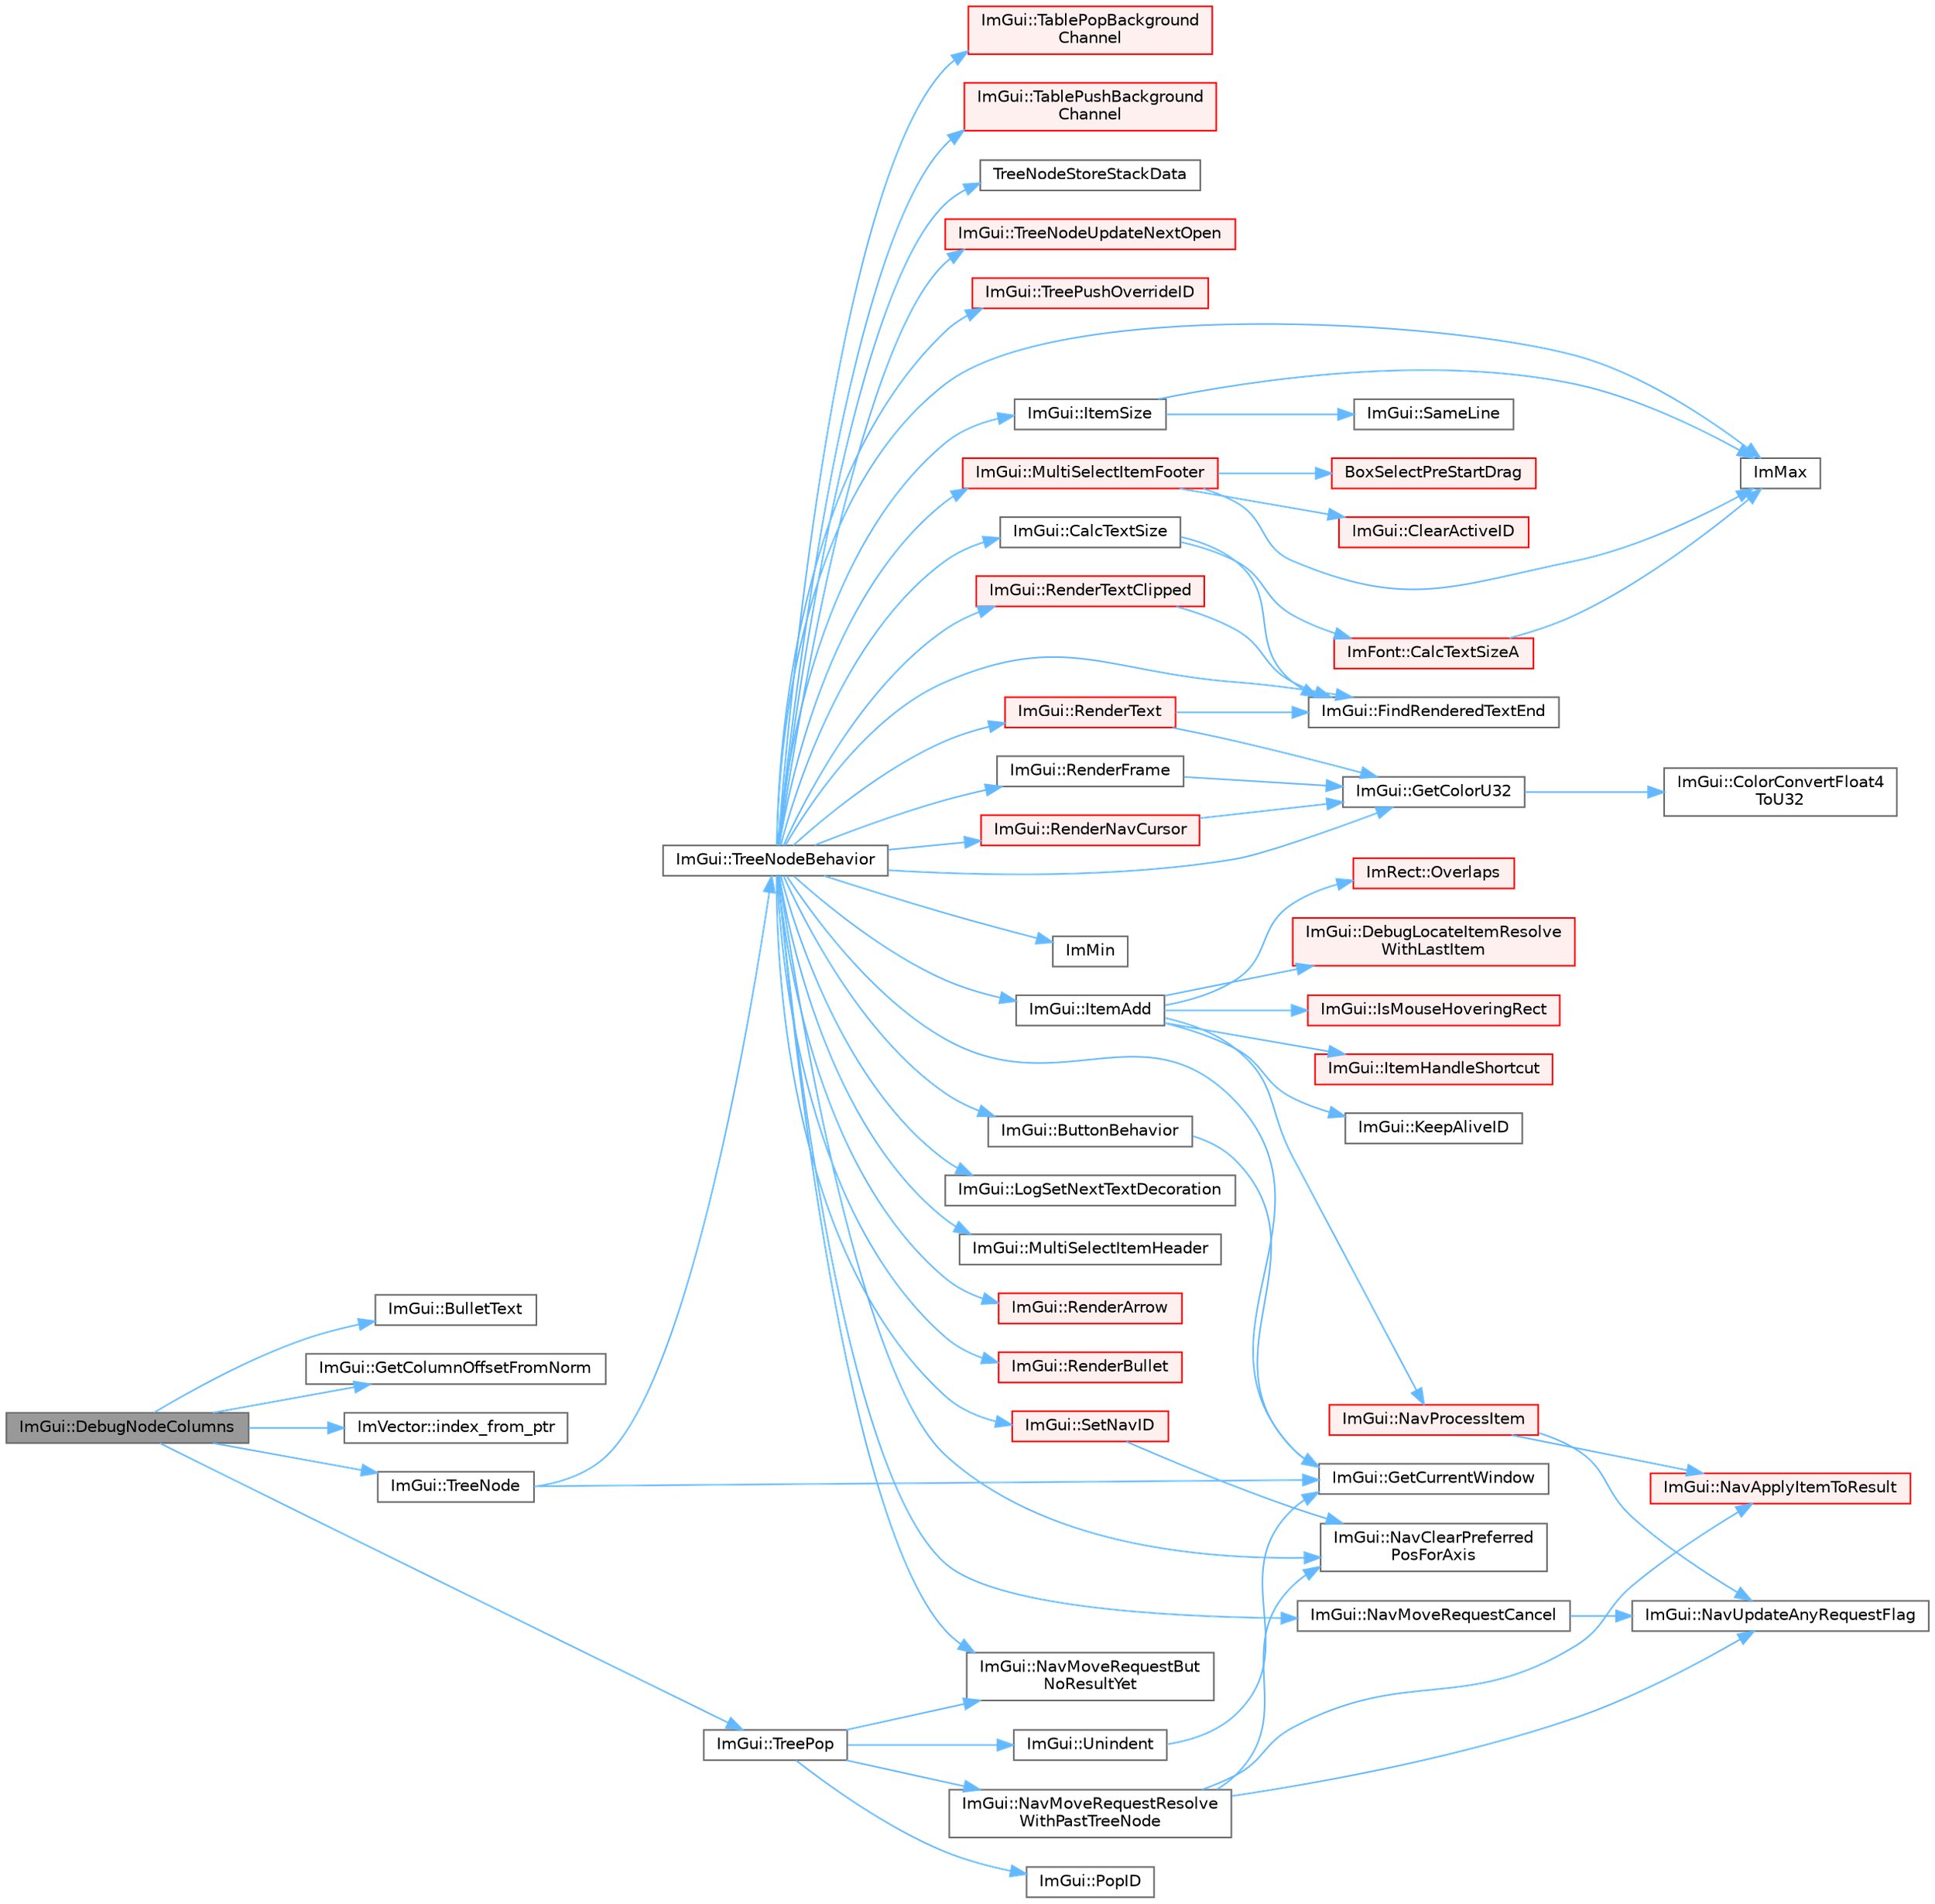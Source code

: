 digraph "ImGui::DebugNodeColumns"
{
 // LATEX_PDF_SIZE
  bgcolor="transparent";
  edge [fontname=Helvetica,fontsize=10,labelfontname=Helvetica,labelfontsize=10];
  node [fontname=Helvetica,fontsize=10,shape=box,height=0.2,width=0.4];
  rankdir="LR";
  Node1 [id="Node000001",label="ImGui::DebugNodeColumns",height=0.2,width=0.4,color="gray40", fillcolor="grey60", style="filled", fontcolor="black",tooltip=" "];
  Node1 -> Node2 [id="edge68_Node000001_Node000002",color="steelblue1",style="solid",tooltip=" "];
  Node2 [id="Node000002",label="ImGui::BulletText",height=0.2,width=0.4,color="grey40", fillcolor="white", style="filled",URL="$namespace_im_gui.html#af8d34d563b17c683943a0fa7bf5807bc",tooltip=" "];
  Node1 -> Node3 [id="edge69_Node000001_Node000003",color="steelblue1",style="solid",tooltip=" "];
  Node3 [id="Node000003",label="ImGui::GetColumnOffsetFromNorm",height=0.2,width=0.4,color="grey40", fillcolor="white", style="filled",URL="$namespace_im_gui.html#a81693b00fc61ae1f7791e5e84108de54",tooltip=" "];
  Node1 -> Node4 [id="edge70_Node000001_Node000004",color="steelblue1",style="solid",tooltip=" "];
  Node4 [id="Node000004",label="ImVector::index_from_ptr",height=0.2,width=0.4,color="grey40", fillcolor="white", style="filled",URL="$struct_im_vector.html#a3fd48379f807eeb01fb9da39afa30dc7",tooltip=" "];
  Node1 -> Node5 [id="edge71_Node000001_Node000005",color="steelblue1",style="solid",tooltip=" "];
  Node5 [id="Node000005",label="ImGui::TreeNode",height=0.2,width=0.4,color="grey40", fillcolor="white", style="filled",URL="$namespace_im_gui.html#a4dff507ce8bbe0da9556bb50b1e60d7f",tooltip=" "];
  Node5 -> Node6 [id="edge72_Node000005_Node000006",color="steelblue1",style="solid",tooltip=" "];
  Node6 [id="Node000006",label="ImGui::GetCurrentWindow",height=0.2,width=0.4,color="grey40", fillcolor="white", style="filled",URL="$namespace_im_gui.html#ac452417b5004ca16a814a72cff153526",tooltip=" "];
  Node5 -> Node7 [id="edge73_Node000005_Node000007",color="steelblue1",style="solid",tooltip=" "];
  Node7 [id="Node000007",label="ImGui::TreeNodeBehavior",height=0.2,width=0.4,color="grey40", fillcolor="white", style="filled",URL="$namespace_im_gui.html#a918eabf70d288e93b2519ee1eac2c0b4",tooltip=" "];
  Node7 -> Node8 [id="edge74_Node000007_Node000008",color="steelblue1",style="solid",tooltip=" "];
  Node8 [id="Node000008",label="ImGui::ButtonBehavior",height=0.2,width=0.4,color="grey40", fillcolor="white", style="filled",URL="$namespace_im_gui.html#a65a4f18b1bc8ce0f351687922089f374",tooltip=" "];
  Node8 -> Node6 [id="edge75_Node000008_Node000006",color="steelblue1",style="solid",tooltip=" "];
  Node7 -> Node9 [id="edge76_Node000007_Node000009",color="steelblue1",style="solid",tooltip=" "];
  Node9 [id="Node000009",label="ImGui::CalcTextSize",height=0.2,width=0.4,color="grey40", fillcolor="white", style="filled",URL="$namespace_im_gui.html#a848b9db6cc4a186751c0ecebcaadc33b",tooltip=" "];
  Node9 -> Node10 [id="edge77_Node000009_Node000010",color="steelblue1",style="solid",tooltip=" "];
  Node10 [id="Node000010",label="ImFont::CalcTextSizeA",height=0.2,width=0.4,color="red", fillcolor="#FFF0F0", style="filled",URL="$struct_im_font.html#a418146c00c3dee351a411b952cce5175",tooltip=" "];
  Node10 -> Node17 [id="edge78_Node000010_Node000017",color="steelblue1",style="solid",tooltip=" "];
  Node17 [id="Node000017",label="ImMax",height=0.2,width=0.4,color="grey40", fillcolor="white", style="filled",URL="$imgui__internal_8h.html#a7667efd95147d0422f140917c71a9226",tooltip=" "];
  Node9 -> Node18 [id="edge79_Node000009_Node000018",color="steelblue1",style="solid",tooltip=" "];
  Node18 [id="Node000018",label="ImGui::FindRenderedTextEnd",height=0.2,width=0.4,color="grey40", fillcolor="white", style="filled",URL="$namespace_im_gui.html#a7671e1dbc803a31b06081b52a771d83f",tooltip=" "];
  Node7 -> Node18 [id="edge80_Node000007_Node000018",color="steelblue1",style="solid",tooltip=" "];
  Node7 -> Node19 [id="edge81_Node000007_Node000019",color="steelblue1",style="solid",tooltip=" "];
  Node19 [id="Node000019",label="ImGui::GetColorU32",height=0.2,width=0.4,color="grey40", fillcolor="white", style="filled",URL="$namespace_im_gui.html#a0de2d9bd347d9866511eb8d014e62556",tooltip=" "];
  Node19 -> Node20 [id="edge82_Node000019_Node000020",color="steelblue1",style="solid",tooltip=" "];
  Node20 [id="Node000020",label="ImGui::ColorConvertFloat4\lToU32",height=0.2,width=0.4,color="grey40", fillcolor="white", style="filled",URL="$namespace_im_gui.html#abe2691de0b1a71c774ab24cc91564a94",tooltip=" "];
  Node7 -> Node6 [id="edge83_Node000007_Node000006",color="steelblue1",style="solid",tooltip=" "];
  Node7 -> Node17 [id="edge84_Node000007_Node000017",color="steelblue1",style="solid",tooltip=" "];
  Node7 -> Node16 [id="edge85_Node000007_Node000016",color="steelblue1",style="solid",tooltip=" "];
  Node16 [id="Node000016",label="ImMin",height=0.2,width=0.4,color="grey40", fillcolor="white", style="filled",URL="$imgui__internal_8h.html#a7f9d7828066a9d61b5630adcdf4655d3",tooltip=" "];
  Node7 -> Node21 [id="edge86_Node000007_Node000021",color="steelblue1",style="solid",tooltip=" "];
  Node21 [id="Node000021",label="ImGui::ItemAdd",height=0.2,width=0.4,color="grey40", fillcolor="white", style="filled",URL="$namespace_im_gui.html#a0c2ccafc8d403c02a6590ac21157b9ac",tooltip=" "];
  Node21 -> Node22 [id="edge87_Node000021_Node000022",color="steelblue1",style="solid",tooltip=" "];
  Node22 [id="Node000022",label="ImGui::DebugLocateItemResolve\lWithLastItem",height=0.2,width=0.4,color="red", fillcolor="#FFF0F0", style="filled",URL="$namespace_im_gui.html#ae8ab0d7dfc90af8e82db3ed9e7829219",tooltip=" "];
  Node21 -> Node45 [id="edge88_Node000021_Node000045",color="steelblue1",style="solid",tooltip=" "];
  Node45 [id="Node000045",label="ImGui::IsMouseHoveringRect",height=0.2,width=0.4,color="red", fillcolor="#FFF0F0", style="filled",URL="$namespace_im_gui.html#ae0b8ea0e06c457316d6aed6c5b2a1c25",tooltip=" "];
  Node21 -> Node49 [id="edge89_Node000021_Node000049",color="steelblue1",style="solid",tooltip=" "];
  Node49 [id="Node000049",label="ImGui::ItemHandleShortcut",height=0.2,width=0.4,color="red", fillcolor="#FFF0F0", style="filled",URL="$namespace_im_gui.html#a338deb537666a886cf3ece08c07e9fa9",tooltip=" "];
  Node21 -> Node52 [id="edge90_Node000021_Node000052",color="steelblue1",style="solid",tooltip=" "];
  Node52 [id="Node000052",label="ImGui::KeepAliveID",height=0.2,width=0.4,color="grey40", fillcolor="white", style="filled",URL="$namespace_im_gui.html#a85a245c78a9f7c351636bdad6e60c488",tooltip=" "];
  Node21 -> Node53 [id="edge91_Node000021_Node000053",color="steelblue1",style="solid",tooltip=" "];
  Node53 [id="Node000053",label="ImGui::NavProcessItem",height=0.2,width=0.4,color="red", fillcolor="#FFF0F0", style="filled",URL="$namespace_im_gui.html#aa217c2f0448788f3c064bf828a8f9d8f",tooltip=" "];
  Node53 -> Node54 [id="edge92_Node000053_Node000054",color="steelblue1",style="solid",tooltip=" "];
  Node54 [id="Node000054",label="ImGui::NavApplyItemToResult",height=0.2,width=0.4,color="red", fillcolor="#FFF0F0", style="filled",URL="$namespace_im_gui.html#afc3f5b074b158526cfe8531de843aa5f",tooltip=" "];
  Node53 -> Node58 [id="edge93_Node000053_Node000058",color="steelblue1",style="solid",tooltip=" "];
  Node58 [id="Node000058",label="ImGui::NavUpdateAnyRequestFlag",height=0.2,width=0.4,color="grey40", fillcolor="white", style="filled",URL="$namespace_im_gui.html#a2cd868535661cdb5671214662f3c9388",tooltip=" "];
  Node21 -> Node75 [id="edge94_Node000021_Node000075",color="steelblue1",style="solid",tooltip=" "];
  Node75 [id="Node000075",label="ImRect::Overlaps",height=0.2,width=0.4,color="red", fillcolor="#FFF0F0", style="filled",URL="$struct_im_rect.html#a0af3bade3781e5e7c6afdf71ccfb0d43",tooltip=" "];
  Node7 -> Node76 [id="edge95_Node000007_Node000076",color="steelblue1",style="solid",tooltip=" "];
  Node76 [id="Node000076",label="ImGui::ItemSize",height=0.2,width=0.4,color="grey40", fillcolor="white", style="filled",URL="$namespace_im_gui.html#a4b5818a652d943ea54e0cec9fb3943d7",tooltip=" "];
  Node76 -> Node17 [id="edge96_Node000076_Node000017",color="steelblue1",style="solid",tooltip=" "];
  Node76 -> Node77 [id="edge97_Node000076_Node000077",color="steelblue1",style="solid",tooltip=" "];
  Node77 [id="Node000077",label="ImGui::SameLine",height=0.2,width=0.4,color="grey40", fillcolor="white", style="filled",URL="$namespace_im_gui.html#addd433eb3aae59119e341e80db474f66",tooltip=" "];
  Node7 -> Node78 [id="edge98_Node000007_Node000078",color="steelblue1",style="solid",tooltip=" "];
  Node78 [id="Node000078",label="ImGui::LogSetNextTextDecoration",height=0.2,width=0.4,color="grey40", fillcolor="white", style="filled",URL="$namespace_im_gui.html#a66bc1e61bff5f2170bcd2d7d071eaa22",tooltip=" "];
  Node7 -> Node79 [id="edge99_Node000007_Node000079",color="steelblue1",style="solid",tooltip=" "];
  Node79 [id="Node000079",label="ImGui::MultiSelectItemFooter",height=0.2,width=0.4,color="red", fillcolor="#FFF0F0", style="filled",URL="$namespace_im_gui.html#a69762bfb0eaf3daa730895737bce05e5",tooltip=" "];
  Node79 -> Node80 [id="edge100_Node000079_Node000080",color="steelblue1",style="solid",tooltip=" "];
  Node80 [id="Node000080",label="BoxSelectPreStartDrag",height=0.2,width=0.4,color="red", fillcolor="#FFF0F0", style="filled",URL="$imgui__widgets_8cpp.html#ab43aeb93298cbf4f8cfa693312cd8809",tooltip=" "];
  Node79 -> Node82 [id="edge101_Node000079_Node000082",color="steelblue1",style="solid",tooltip=" "];
  Node82 [id="Node000082",label="ImGui::ClearActiveID",height=0.2,width=0.4,color="red", fillcolor="#FFF0F0", style="filled",URL="$namespace_im_gui.html#a17ff60ad1e2669130ac38a04d16eb354",tooltip=" "];
  Node79 -> Node17 [id="edge102_Node000079_Node000017",color="steelblue1",style="solid",tooltip=" "];
  Node7 -> Node101 [id="edge103_Node000007_Node000101",color="steelblue1",style="solid",tooltip=" "];
  Node101 [id="Node000101",label="ImGui::MultiSelectItemHeader",height=0.2,width=0.4,color="grey40", fillcolor="white", style="filled",URL="$namespace_im_gui.html#a42a98da805c3612b26b829e0567fdc0f",tooltip=" "];
  Node7 -> Node100 [id="edge104_Node000007_Node000100",color="steelblue1",style="solid",tooltip=" "];
  Node100 [id="Node000100",label="ImGui::NavClearPreferred\lPosForAxis",height=0.2,width=0.4,color="grey40", fillcolor="white", style="filled",URL="$namespace_im_gui.html#a16348f6e2db5310142fff74eeb315929",tooltip=" "];
  Node7 -> Node102 [id="edge105_Node000007_Node000102",color="steelblue1",style="solid",tooltip=" "];
  Node102 [id="Node000102",label="ImGui::NavMoveRequestBut\lNoResultYet",height=0.2,width=0.4,color="grey40", fillcolor="white", style="filled",URL="$namespace_im_gui.html#a3fab98556d11690efd4f7f2fde94968e",tooltip=" "];
  Node7 -> Node103 [id="edge106_Node000007_Node000103",color="steelblue1",style="solid",tooltip=" "];
  Node103 [id="Node000103",label="ImGui::NavMoveRequestCancel",height=0.2,width=0.4,color="grey40", fillcolor="white", style="filled",URL="$namespace_im_gui.html#a43326bb080d9fa80327ed81d864d8b8d",tooltip=" "];
  Node103 -> Node58 [id="edge107_Node000103_Node000058",color="steelblue1",style="solid",tooltip=" "];
  Node7 -> Node104 [id="edge108_Node000007_Node000104",color="steelblue1",style="solid",tooltip=" "];
  Node104 [id="Node000104",label="ImGui::RenderArrow",height=0.2,width=0.4,color="red", fillcolor="#FFF0F0", style="filled",URL="$namespace_im_gui.html#a7ec12551caa737505087c80e38b94937",tooltip=" "];
  Node7 -> Node106 [id="edge109_Node000007_Node000106",color="steelblue1",style="solid",tooltip=" "];
  Node106 [id="Node000106",label="ImGui::RenderBullet",height=0.2,width=0.4,color="red", fillcolor="#FFF0F0", style="filled",URL="$namespace_im_gui.html#a46189f75b2e25d595f1e71060d2a2633",tooltip=" "];
  Node7 -> Node111 [id="edge110_Node000007_Node000111",color="steelblue1",style="solid",tooltip=" "];
  Node111 [id="Node000111",label="ImGui::RenderFrame",height=0.2,width=0.4,color="grey40", fillcolor="white", style="filled",URL="$namespace_im_gui.html#a6eb97ff501764c37df4ffd99ebadeba7",tooltip=" "];
  Node111 -> Node19 [id="edge111_Node000111_Node000019",color="steelblue1",style="solid",tooltip=" "];
  Node7 -> Node112 [id="edge112_Node000007_Node000112",color="steelblue1",style="solid",tooltip=" "];
  Node112 [id="Node000112",label="ImGui::RenderNavCursor",height=0.2,width=0.4,color="red", fillcolor="#FFF0F0", style="filled",URL="$namespace_im_gui.html#a2722dcfe26c7f6e8cd522102ef5b7df2",tooltip=" "];
  Node112 -> Node19 [id="edge113_Node000112_Node000019",color="steelblue1",style="solid",tooltip=" "];
  Node7 -> Node114 [id="edge114_Node000007_Node000114",color="steelblue1",style="solid",tooltip=" "];
  Node114 [id="Node000114",label="ImGui::RenderText",height=0.2,width=0.4,color="red", fillcolor="#FFF0F0", style="filled",URL="$namespace_im_gui.html#a9971ce57f2a288ac3a12df886c5550d1",tooltip=" "];
  Node114 -> Node18 [id="edge115_Node000114_Node000018",color="steelblue1",style="solid",tooltip=" "];
  Node114 -> Node19 [id="edge116_Node000114_Node000019",color="steelblue1",style="solid",tooltip=" "];
  Node7 -> Node120 [id="edge117_Node000007_Node000120",color="steelblue1",style="solid",tooltip=" "];
  Node120 [id="Node000120",label="ImGui::RenderTextClipped",height=0.2,width=0.4,color="red", fillcolor="#FFF0F0", style="filled",URL="$namespace_im_gui.html#ab362eafae794c7364a6b96ea06f38eb9",tooltip=" "];
  Node120 -> Node18 [id="edge118_Node000120_Node000018",color="steelblue1",style="solid",tooltip=" "];
  Node7 -> Node122 [id="edge119_Node000007_Node000122",color="steelblue1",style="solid",tooltip=" "];
  Node122 [id="Node000122",label="ImGui::SetNavID",height=0.2,width=0.4,color="red", fillcolor="#FFF0F0", style="filled",URL="$namespace_im_gui.html#a101d94ec7f8e0a219bbaee58558316eb",tooltip=" "];
  Node122 -> Node100 [id="edge120_Node000122_Node000100",color="steelblue1",style="solid",tooltip=" "];
  Node7 -> Node123 [id="edge121_Node000007_Node000123",color="steelblue1",style="solid",tooltip=" "];
  Node123 [id="Node000123",label="ImGui::TablePopBackground\lChannel",height=0.2,width=0.4,color="red", fillcolor="#FFF0F0", style="filled",URL="$namespace_im_gui.html#a4fe11c430ad1b6597d4ffbde7cdf257e",tooltip=" "];
  Node7 -> Node127 [id="edge122_Node000007_Node000127",color="steelblue1",style="solid",tooltip=" "];
  Node127 [id="Node000127",label="ImGui::TablePushBackground\lChannel",height=0.2,width=0.4,color="red", fillcolor="#FFF0F0", style="filled",URL="$namespace_im_gui.html#a6b6e0c511477248e9dd485c359f52eeb",tooltip=" "];
  Node7 -> Node128 [id="edge123_Node000007_Node000128",color="steelblue1",style="solid",tooltip=" "];
  Node128 [id="Node000128",label="TreeNodeStoreStackData",height=0.2,width=0.4,color="grey40", fillcolor="white", style="filled",URL="$imgui__widgets_8cpp.html#a44b00ed4cdc8eace1029e054996d9d28",tooltip=" "];
  Node7 -> Node129 [id="edge124_Node000007_Node000129",color="steelblue1",style="solid",tooltip=" "];
  Node129 [id="Node000129",label="ImGui::TreeNodeUpdateNextOpen",height=0.2,width=0.4,color="red", fillcolor="#FFF0F0", style="filled",URL="$namespace_im_gui.html#a5dc6b814cfe2dd923ece2d3cf77a5f62",tooltip=" "];
  Node7 -> Node134 [id="edge125_Node000007_Node000134",color="steelblue1",style="solid",tooltip=" "];
  Node134 [id="Node000134",label="ImGui::TreePushOverrideID",height=0.2,width=0.4,color="red", fillcolor="#FFF0F0", style="filled",URL="$namespace_im_gui.html#ad3c4846b9f47fc66556333fe52406ffb",tooltip=" "];
  Node1 -> Node138 [id="edge126_Node000001_Node000138",color="steelblue1",style="solid",tooltip=" "];
  Node138 [id="Node000138",label="ImGui::TreePop",height=0.2,width=0.4,color="grey40", fillcolor="white", style="filled",URL="$namespace_im_gui.html#a41ecf265e5f678c78fc9c30b3cf2077f",tooltip=" "];
  Node138 -> Node102 [id="edge127_Node000138_Node000102",color="steelblue1",style="solid",tooltip=" "];
  Node138 -> Node139 [id="edge128_Node000138_Node000139",color="steelblue1",style="solid",tooltip=" "];
  Node139 [id="Node000139",label="ImGui::NavMoveRequestResolve\lWithPastTreeNode",height=0.2,width=0.4,color="grey40", fillcolor="white", style="filled",URL="$namespace_im_gui.html#a626a63937b3f661fc089c4989176cb90",tooltip=" "];
  Node139 -> Node54 [id="edge129_Node000139_Node000054",color="steelblue1",style="solid",tooltip=" "];
  Node139 -> Node100 [id="edge130_Node000139_Node000100",color="steelblue1",style="solid",tooltip=" "];
  Node139 -> Node58 [id="edge131_Node000139_Node000058",color="steelblue1",style="solid",tooltip=" "];
  Node138 -> Node140 [id="edge132_Node000138_Node000140",color="steelblue1",style="solid",tooltip=" "];
  Node140 [id="Node000140",label="ImGui::PopID",height=0.2,width=0.4,color="grey40", fillcolor="white", style="filled",URL="$namespace_im_gui.html#aba0b2d8f890a5d435ae43d0c4a2d4dd1",tooltip=" "];
  Node138 -> Node141 [id="edge133_Node000138_Node000141",color="steelblue1",style="solid",tooltip=" "];
  Node141 [id="Node000141",label="ImGui::Unindent",height=0.2,width=0.4,color="grey40", fillcolor="white", style="filled",URL="$namespace_im_gui.html#ad577d36753634c9bbdc3750b0e5217f5",tooltip=" "];
  Node141 -> Node6 [id="edge134_Node000141_Node000006",color="steelblue1",style="solid",tooltip=" "];
}
